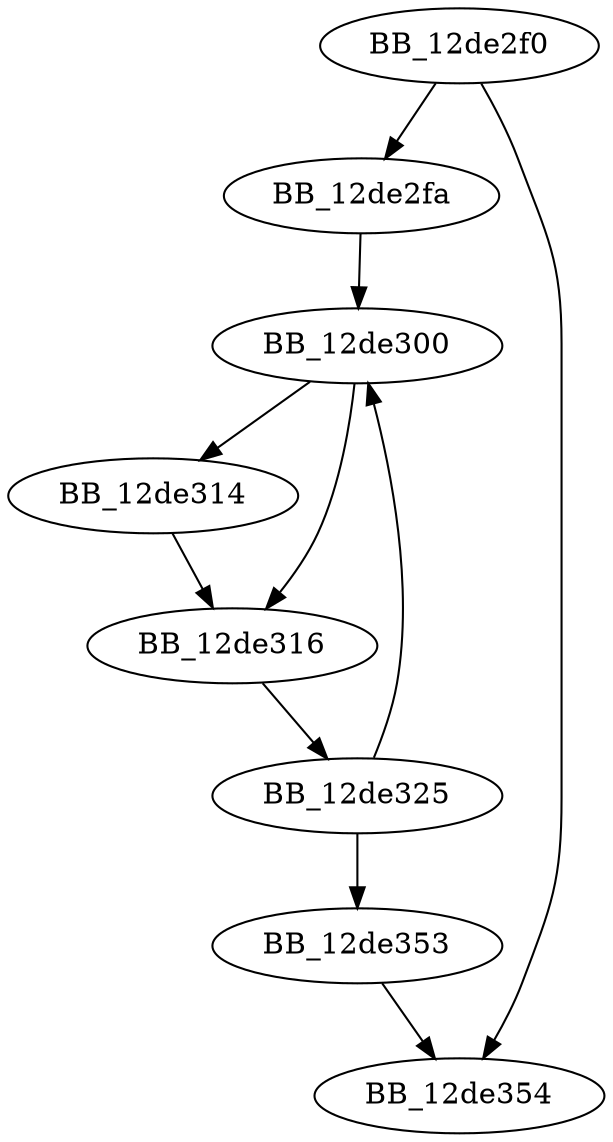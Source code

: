 DiGraph sub_12DE2F0{
BB_12de2f0->BB_12de2fa
BB_12de2f0->BB_12de354
BB_12de2fa->BB_12de300
BB_12de300->BB_12de314
BB_12de300->BB_12de316
BB_12de314->BB_12de316
BB_12de316->BB_12de325
BB_12de325->BB_12de300
BB_12de325->BB_12de353
BB_12de353->BB_12de354
}
